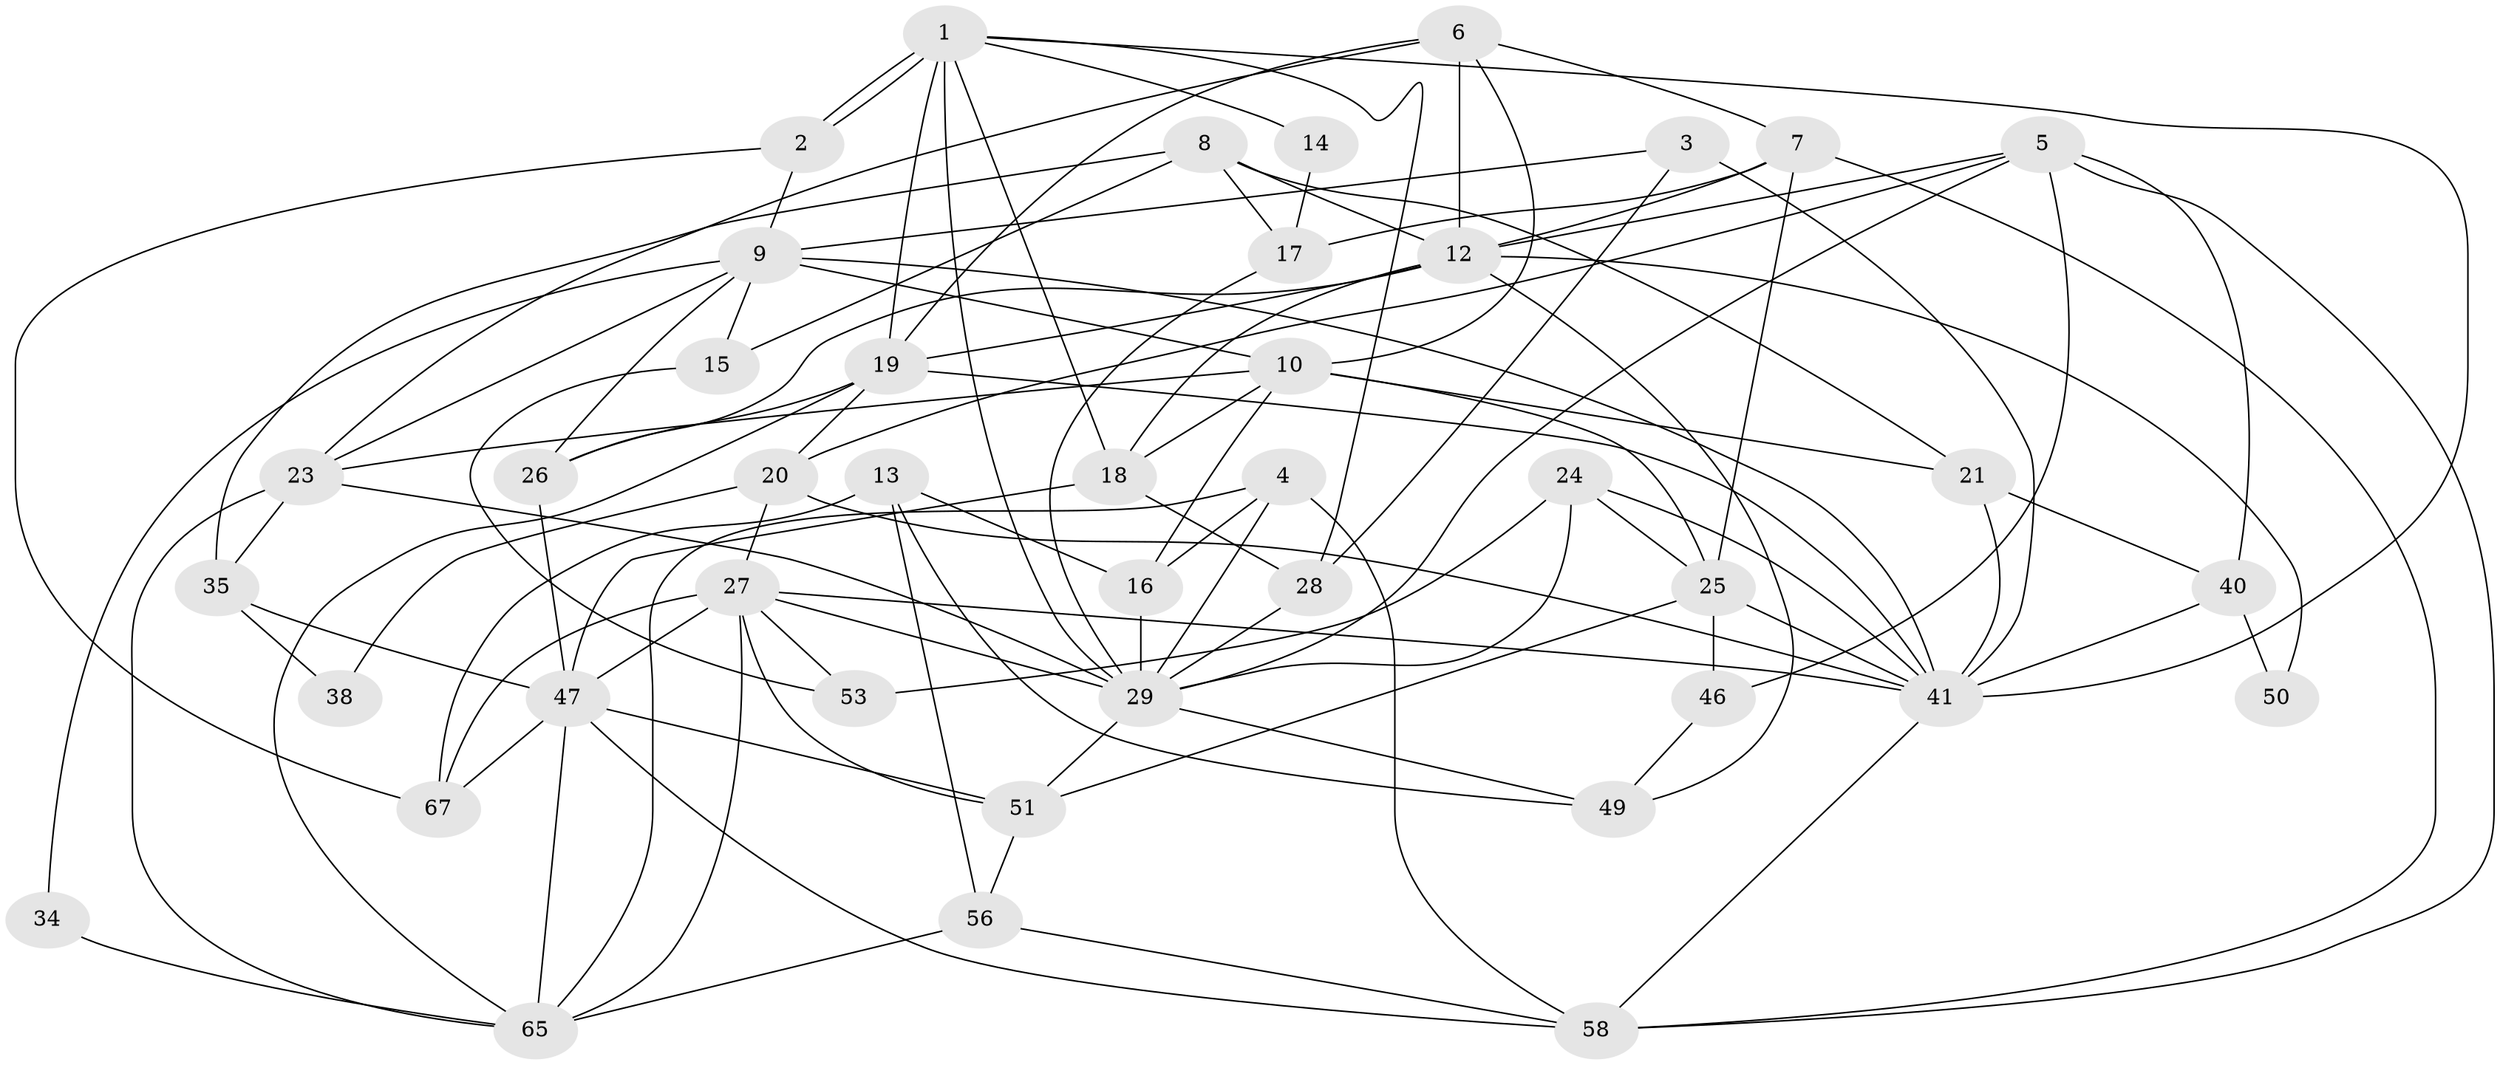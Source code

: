 // Generated by graph-tools (version 1.1) at 2025/52/02/27/25 19:52:02]
// undirected, 42 vertices, 107 edges
graph export_dot {
graph [start="1"]
  node [color=gray90,style=filled];
  1 [super="+60"];
  2;
  3 [super="+48"];
  4 [super="+11"];
  5 [super="+33"];
  6;
  7 [super="+37"];
  8 [super="+45"];
  9 [super="+57"];
  10 [super="+55"];
  12 [super="+30"];
  13 [super="+31"];
  14;
  15 [super="+61"];
  16 [super="+66"];
  17 [super="+32"];
  18 [super="+22"];
  19 [super="+36"];
  20 [super="+42"];
  21 [super="+71"];
  23 [super="+64"];
  24 [super="+44"];
  25 [super="+43"];
  26 [super="+52"];
  27 [super="+54"];
  28;
  29 [super="+39"];
  34;
  35;
  38;
  40 [super="+62"];
  41 [super="+63"];
  46;
  47 [super="+68"];
  49;
  50;
  51 [super="+59"];
  53;
  56 [super="+70"];
  58;
  65 [super="+69"];
  67;
  1 -- 19;
  1 -- 2;
  1 -- 2;
  1 -- 28;
  1 -- 41;
  1 -- 29 [weight=2];
  1 -- 14;
  1 -- 18;
  2 -- 9;
  2 -- 67;
  3 -- 28;
  3 -- 9;
  3 -- 41;
  4 -- 29 [weight=2];
  4 -- 16;
  4 -- 65;
  4 -- 58;
  5 -- 12;
  5 -- 58;
  5 -- 40;
  5 -- 46;
  5 -- 29;
  5 -- 20;
  6 -- 10;
  6 -- 23;
  6 -- 7;
  6 -- 19;
  6 -- 12;
  7 -- 58;
  7 -- 17 [weight=2];
  7 -- 25;
  7 -- 12;
  8 -- 21 [weight=2];
  8 -- 35 [weight=2];
  8 -- 12;
  8 -- 15;
  8 -- 17;
  9 -- 10;
  9 -- 34;
  9 -- 41;
  9 -- 15;
  9 -- 23;
  9 -- 26;
  10 -- 21;
  10 -- 25;
  10 -- 23;
  10 -- 18;
  10 -- 16;
  12 -- 49;
  12 -- 26;
  12 -- 50;
  12 -- 18;
  12 -- 19;
  13 -- 67;
  13 -- 49;
  13 -- 56;
  13 -- 16;
  14 -- 17;
  15 -- 53;
  16 -- 29;
  17 -- 29;
  18 -- 28;
  18 -- 47;
  19 -- 65;
  19 -- 26;
  19 -- 41;
  19 -- 20;
  20 -- 41;
  20 -- 38;
  20 -- 27;
  21 -- 41;
  21 -- 40;
  23 -- 65;
  23 -- 35;
  23 -- 29;
  24 -- 41;
  24 -- 25;
  24 -- 53;
  24 -- 29;
  25 -- 51;
  25 -- 46;
  25 -- 41;
  26 -- 47;
  27 -- 67;
  27 -- 51;
  27 -- 65;
  27 -- 29;
  27 -- 53;
  27 -- 41;
  27 -- 47;
  28 -- 29;
  29 -- 49;
  29 -- 51;
  34 -- 65;
  35 -- 38;
  35 -- 47;
  40 -- 50;
  40 -- 41;
  41 -- 58;
  46 -- 49;
  47 -- 51;
  47 -- 58;
  47 -- 65;
  47 -- 67;
  51 -- 56;
  56 -- 58;
  56 -- 65;
}
